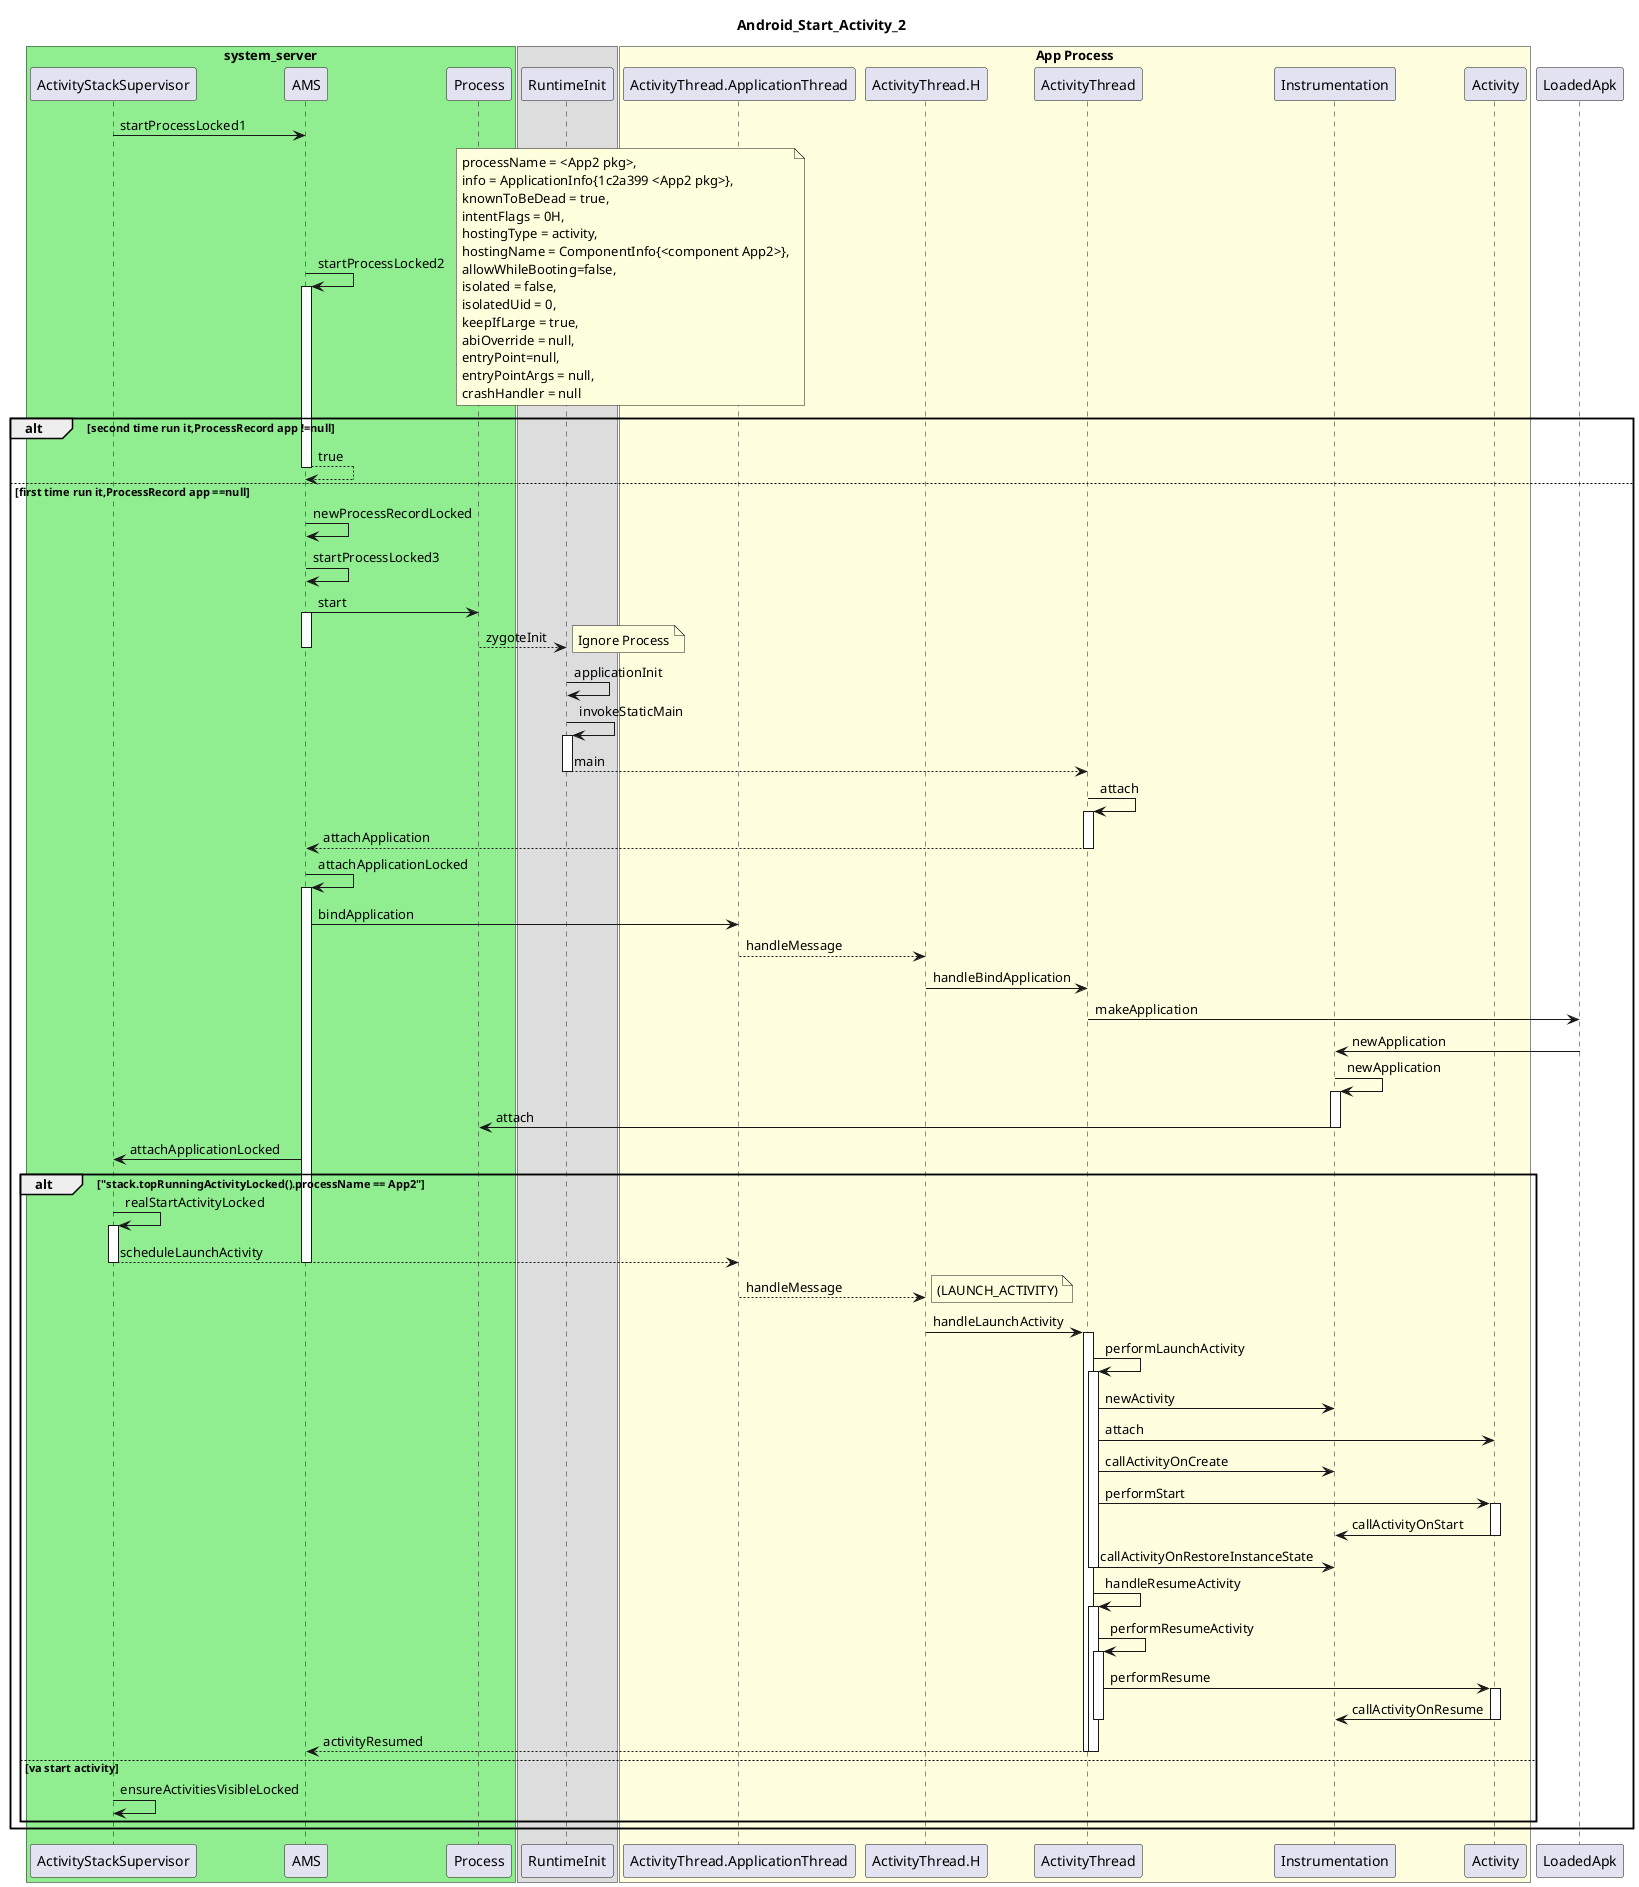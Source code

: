 
@startuml
title Android_Start_Activity_2
box "system_server" #LightGreen
participant ActivityStackSupervisor
participant AMS
participant Process
end box
box
participant RuntimeInit
end box
box "App Process" #LightYellow
participant ActivityThread.ApplicationThread
participant ActivityThread.H
participant ActivityThread
participant Instrumentation
participant Activity
end box

ActivityStackSupervisor-> AMS : startProcessLocked1
AMS -> AMS : startProcessLocked2
note right
    processName = <App2 pkg>,
    info = ApplicationInfo{1c2a399 <App2 pkg>},
    knownToBeDead = true,
    intentFlags = 0H,
    hostingType = activity,
    hostingName = ComponentInfo{<component App2>},
    allowWhileBooting=false,
    isolated = false,
    isolatedUid = 0,
    keepIfLarge = true,
    abiOverride = null,
    entryPoint=null,
    entryPointArgs = null,
    crashHandler = null
end note
activate AMS
alt #transparent second time run it,ProcessRecord app !=null
    return true
else first time run it,ProcessRecord app ==null
    AMS -> AMS : newProcessRecordLocked
    AMS -> AMS : startProcessLocked3
    AMS -> Process : start
    activate AMS
    Process ---> RuntimeInit : zygoteInit
    deactivate AMS
    deactivate AMS
    note right : Ignore Process
    RuntimeInit -> RuntimeInit : applicationInit
    RuntimeInit -> RuntimeInit : invokeStaticMain
    activate RuntimeInit
    RuntimeInit ---> ActivityThread : main
    deactivate RuntimeInit
    ActivityThread -> ActivityThread : attach
    activate ActivityThread
    ActivityThread ---> AMS : attachApplication
    deactivate ActivityThread
    AMS -> AMS : attachApplicationLocked
    activate AMS
    AMS -> ActivityThread.ApplicationThread : bindApplication
    ActivityThread.ApplicationThread ---> ActivityThread.H : handleMessage
    ActivityThread.H -> ActivityThread : handleBindApplication
    ActivityThread -> LoadedApk : makeApplication
    LoadedApk -> Instrumentation : newApplication
    Instrumentation -> Instrumentation : newApplication
    activate Instrumentation
    Instrumentation -> Process :attach
    deactivate Instrumentation
    AMS -> ActivityStackSupervisor : attachApplicationLocked
    alt #transparent "stack.topRunningActivityLocked().processName == App2"
    ActivityStackSupervisor -> ActivityStackSupervisor : realStartActivityLocked
    activate ActivityStackSupervisor
    ActivityStackSupervisor ---> ActivityThread.ApplicationThread : scheduleLaunchActivity
    deactivate ActivityStackSupervisor

    deactivate AMS
    ActivityThread.ApplicationThread ---> ActivityThread.H : handleMessage
    note right : (LAUNCH_ACTIVITY)
    ActivityThread.H -> ActivityThread : handleLaunchActivity
    activate ActivityThread
        ActivityThread -> ActivityThread : performLaunchActivity
        activate ActivityThread
            ActivityThread -> Instrumentation : newActivity
            ActivityThread -> Activity : attach
            ActivityThread -> Instrumentation : callActivityOnCreate
            ActivityThread -> Activity : performStart
            activate Activity
                Activity -> Instrumentation : callActivityOnStart
            deactivate Activity
            ActivityThread -> Instrumentation : callActivityOnRestoreInstanceState
        deactivate ActivityThread
        ActivityThread -> ActivityThread : handleResumeActivity
        activate ActivityThread
            ActivityThread -> ActivityThread : performResumeActivity
            activate ActivityThread
                ActivityThread -> Activity : performResume
                activate Activity
                    Activity -> Instrumentation : callActivityOnResume
                deactivate Activity
            deactivate ActivityThread
            ActivityThread ---> AMS : activityResumed
        deactivate ActivityThread
    deactivate ActivityThread
    else va start activity
    ActivityStackSupervisor -> ActivityStackSupervisor : ensureActivitiesVisibleLocked
    end

end
@enduml